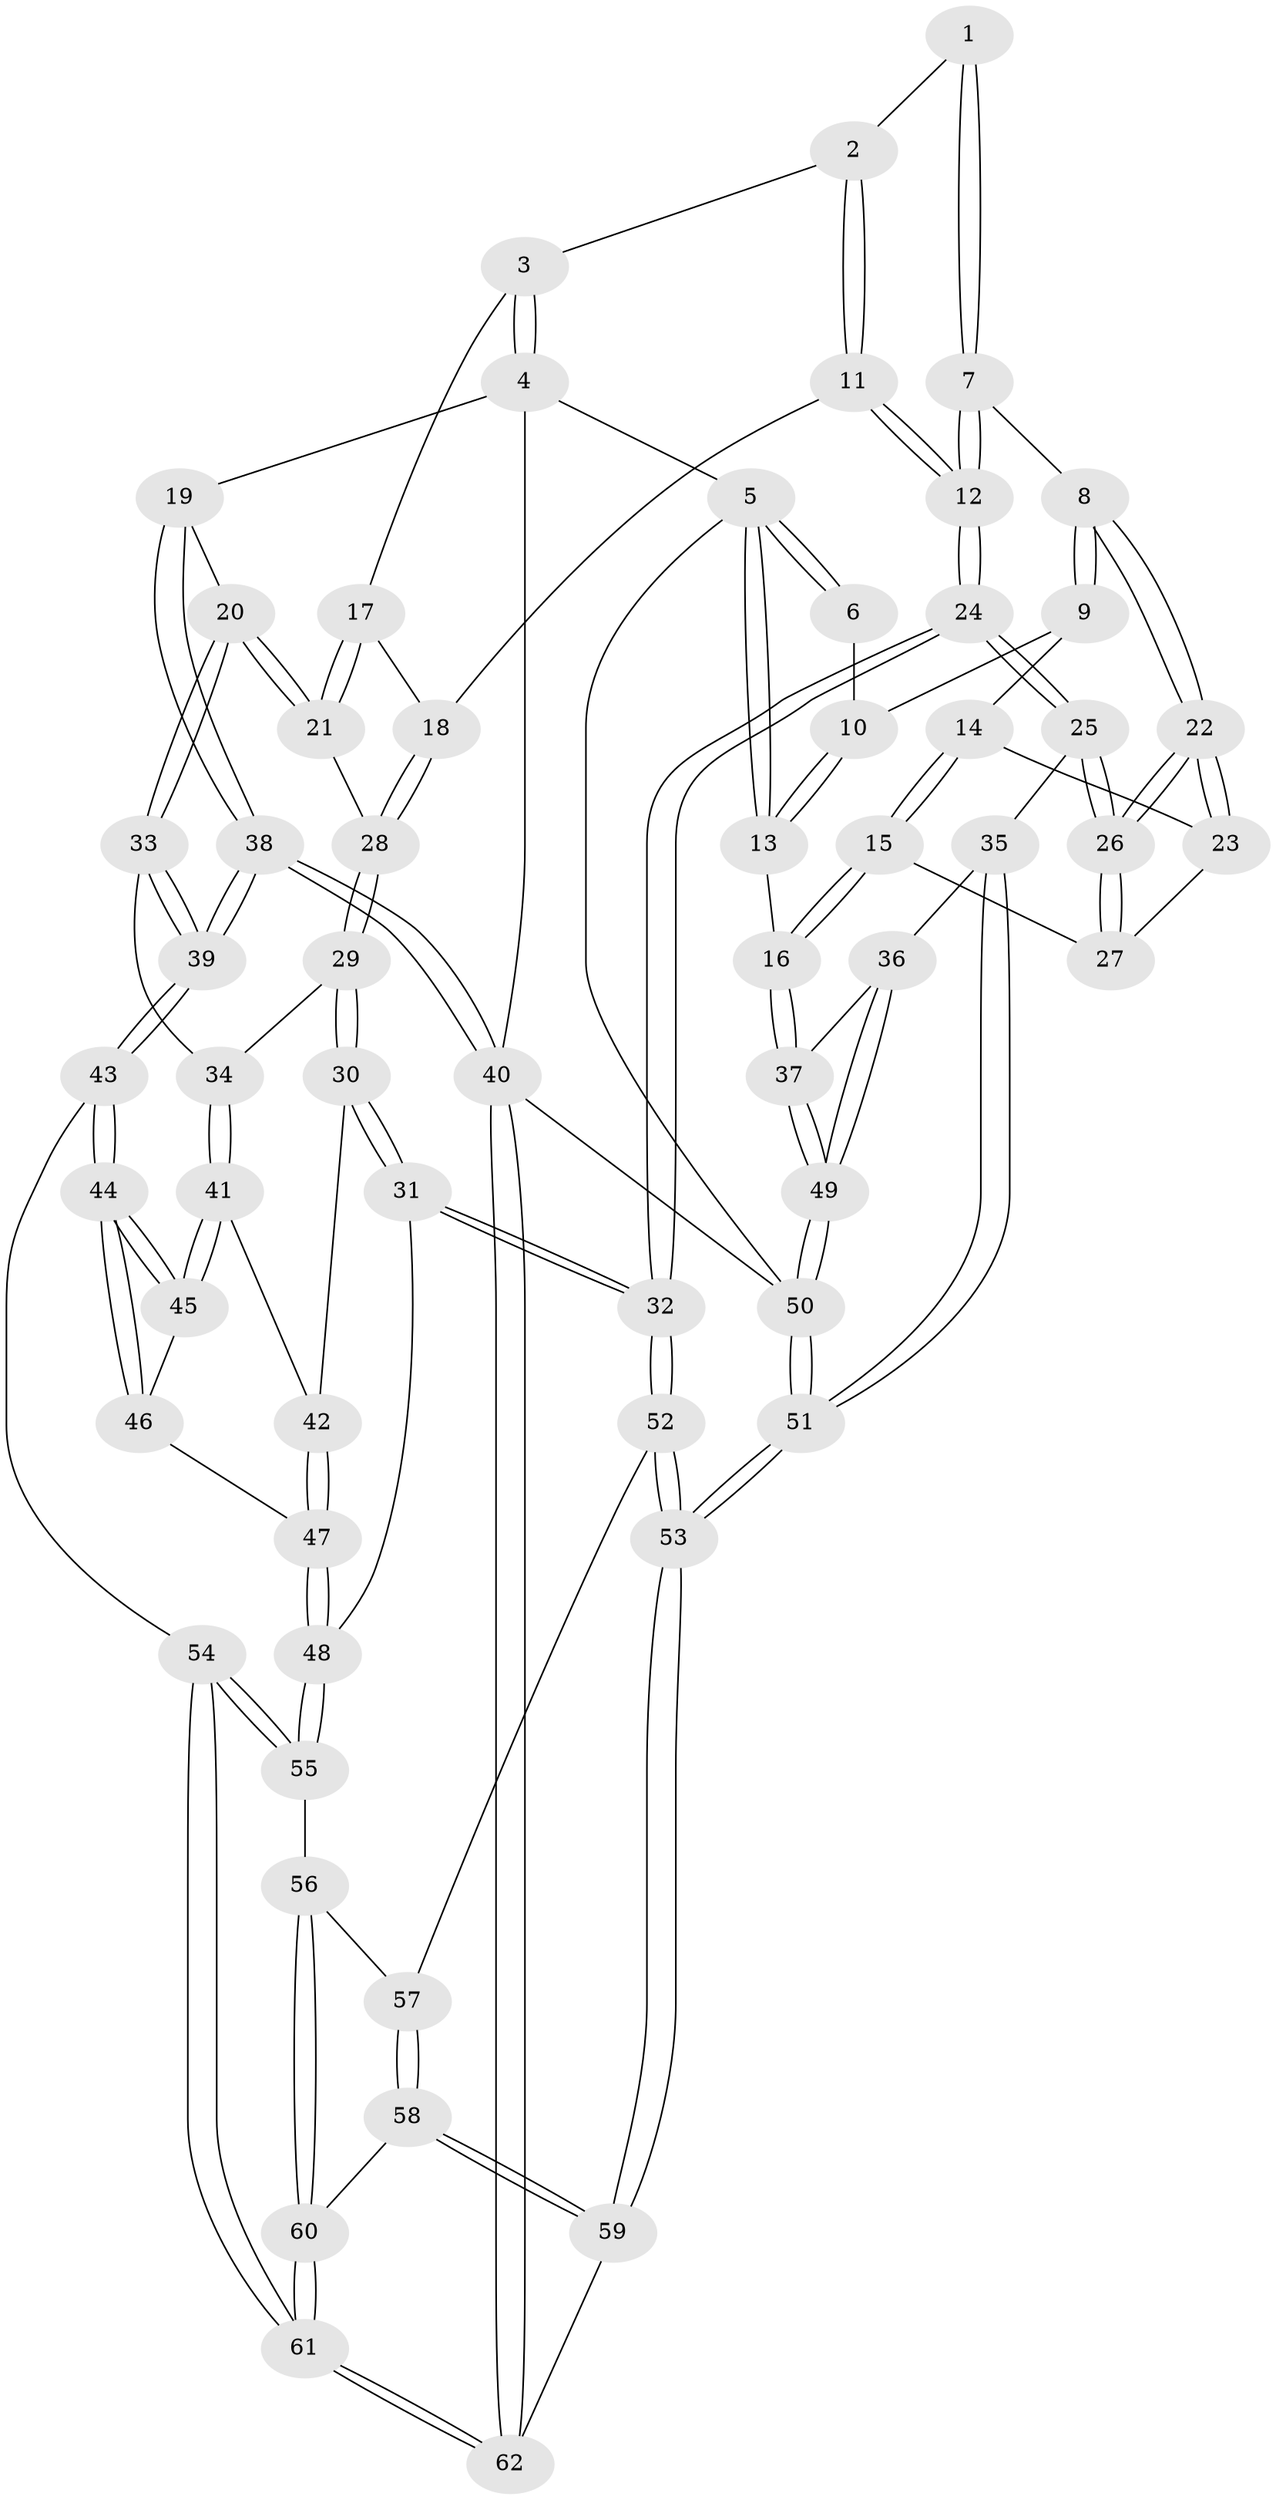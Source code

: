 // Generated by graph-tools (version 1.1) at 2025/03/03/09/25 03:03:22]
// undirected, 62 vertices, 152 edges
graph export_dot {
graph [start="1"]
  node [color=gray90,style=filled];
  1 [pos="+0.44761313875571146+0"];
  2 [pos="+0.574977098894741+0"];
  3 [pos="+0.7783071404243811+0"];
  4 [pos="+1+0"];
  5 [pos="+0+0"];
  6 [pos="+0.04499869413328308+0"];
  7 [pos="+0.34386035088702066+0.061759907733592294"];
  8 [pos="+0.2899247687912283+0.11216236094433046"];
  9 [pos="+0.16672093290017584+0.07438524694814853"];
  10 [pos="+0.1399410615225818+0.032713009351649766"];
  11 [pos="+0.5027005448659275+0.2059314461823468"];
  12 [pos="+0.4953684395813209+0.2095998441603899"];
  13 [pos="+0+0.2341075067049608"];
  14 [pos="+0.11310616292689815+0.1618413971809352"];
  15 [pos="+0+0.24614306381348683"];
  16 [pos="+0+0.2634247690171444"];
  17 [pos="+0.76247617275524+0"];
  18 [pos="+0.5956849343492221+0.21092182088420197"];
  19 [pos="+1+0.08844240968736937"];
  20 [pos="+0.8916108508466908+0.3134624629641151"];
  21 [pos="+0.7445645586645829+0.24765903294478084"];
  22 [pos="+0.27751665182991025+0.23082014103893045"];
  23 [pos="+0.18593720053044435+0.21242234198473667"];
  24 [pos="+0.35095176741201267+0.4306974487014432"];
  25 [pos="+0.3495392724409363+0.4300828587327973"];
  26 [pos="+0.3337706741281679+0.40094550885226404"];
  27 [pos="+0.10682116846868114+0.2726338064342553"];
  28 [pos="+0.6664628152821874+0.27392129443801144"];
  29 [pos="+0.65326877848448+0.3176804634138919"];
  30 [pos="+0.5712035680179449+0.4362758067898563"];
  31 [pos="+0.47633221037491397+0.5027223259057226"];
  32 [pos="+0.42097301552377264+0.5093146115289663"];
  33 [pos="+0.8626757341953+0.40503622982864795"];
  34 [pos="+0.8092294004904526+0.44340999843488876"];
  35 [pos="+0.3210222960755736+0.43698380692214056"];
  36 [pos="+0.20997507194945614+0.4543622937419199"];
  37 [pos="+0+0.3264052371527523"];
  38 [pos="+1+0.7321284547681316"];
  39 [pos="+1+0.7163054054175965"];
  40 [pos="+1+1"];
  41 [pos="+0.807312366069081+0.44567514355842375"];
  42 [pos="+0.8032552219675754+0.4479029106143215"];
  43 [pos="+0.9285356194045491+0.7225498701753483"];
  44 [pos="+0.9250317472768315+0.7191383468994113"];
  45 [pos="+0.8247929328234779+0.512107454052552"];
  46 [pos="+0.782768133215976+0.6230797240800008"];
  47 [pos="+0.7023065294692357+0.5870483346103833"];
  48 [pos="+0.6717463665123341+0.5946074282485614"];
  49 [pos="+0+0.9375891955992683"];
  50 [pos="+0+1"];
  51 [pos="+0+1"];
  52 [pos="+0.4012020479924311+0.6580392108794104"];
  53 [pos="+0+1"];
  54 [pos="+0.7380451434629441+0.8373421701735358"];
  55 [pos="+0.6832350180530414+0.7900493245526431"];
  56 [pos="+0.5481075350606849+0.7666424407525632"];
  57 [pos="+0.4321411724708018+0.6916751130711312"];
  58 [pos="+0.4564973371866654+0.906237108363426"];
  59 [pos="+0.13453540391907+1"];
  60 [pos="+0.5301329895835418+0.9127707747101632"];
  61 [pos="+0.7054123459614491+1"];
  62 [pos="+0.7174146497729762+1"];
  1 -- 2;
  1 -- 7;
  1 -- 7;
  2 -- 3;
  2 -- 11;
  2 -- 11;
  3 -- 4;
  3 -- 4;
  3 -- 17;
  4 -- 5;
  4 -- 19;
  4 -- 40;
  5 -- 6;
  5 -- 6;
  5 -- 13;
  5 -- 13;
  5 -- 50;
  6 -- 10;
  7 -- 8;
  7 -- 12;
  7 -- 12;
  8 -- 9;
  8 -- 9;
  8 -- 22;
  8 -- 22;
  9 -- 10;
  9 -- 14;
  10 -- 13;
  10 -- 13;
  11 -- 12;
  11 -- 12;
  11 -- 18;
  12 -- 24;
  12 -- 24;
  13 -- 16;
  14 -- 15;
  14 -- 15;
  14 -- 23;
  15 -- 16;
  15 -- 16;
  15 -- 27;
  16 -- 37;
  16 -- 37;
  17 -- 18;
  17 -- 21;
  17 -- 21;
  18 -- 28;
  18 -- 28;
  19 -- 20;
  19 -- 38;
  19 -- 38;
  20 -- 21;
  20 -- 21;
  20 -- 33;
  20 -- 33;
  21 -- 28;
  22 -- 23;
  22 -- 23;
  22 -- 26;
  22 -- 26;
  23 -- 27;
  24 -- 25;
  24 -- 25;
  24 -- 32;
  24 -- 32;
  25 -- 26;
  25 -- 26;
  25 -- 35;
  26 -- 27;
  26 -- 27;
  28 -- 29;
  28 -- 29;
  29 -- 30;
  29 -- 30;
  29 -- 34;
  30 -- 31;
  30 -- 31;
  30 -- 42;
  31 -- 32;
  31 -- 32;
  31 -- 48;
  32 -- 52;
  32 -- 52;
  33 -- 34;
  33 -- 39;
  33 -- 39;
  34 -- 41;
  34 -- 41;
  35 -- 36;
  35 -- 51;
  35 -- 51;
  36 -- 37;
  36 -- 49;
  36 -- 49;
  37 -- 49;
  37 -- 49;
  38 -- 39;
  38 -- 39;
  38 -- 40;
  38 -- 40;
  39 -- 43;
  39 -- 43;
  40 -- 62;
  40 -- 62;
  40 -- 50;
  41 -- 42;
  41 -- 45;
  41 -- 45;
  42 -- 47;
  42 -- 47;
  43 -- 44;
  43 -- 44;
  43 -- 54;
  44 -- 45;
  44 -- 45;
  44 -- 46;
  44 -- 46;
  45 -- 46;
  46 -- 47;
  47 -- 48;
  47 -- 48;
  48 -- 55;
  48 -- 55;
  49 -- 50;
  49 -- 50;
  50 -- 51;
  50 -- 51;
  51 -- 53;
  51 -- 53;
  52 -- 53;
  52 -- 53;
  52 -- 57;
  53 -- 59;
  53 -- 59;
  54 -- 55;
  54 -- 55;
  54 -- 61;
  54 -- 61;
  55 -- 56;
  56 -- 57;
  56 -- 60;
  56 -- 60;
  57 -- 58;
  57 -- 58;
  58 -- 59;
  58 -- 59;
  58 -- 60;
  59 -- 62;
  60 -- 61;
  60 -- 61;
  61 -- 62;
  61 -- 62;
}
